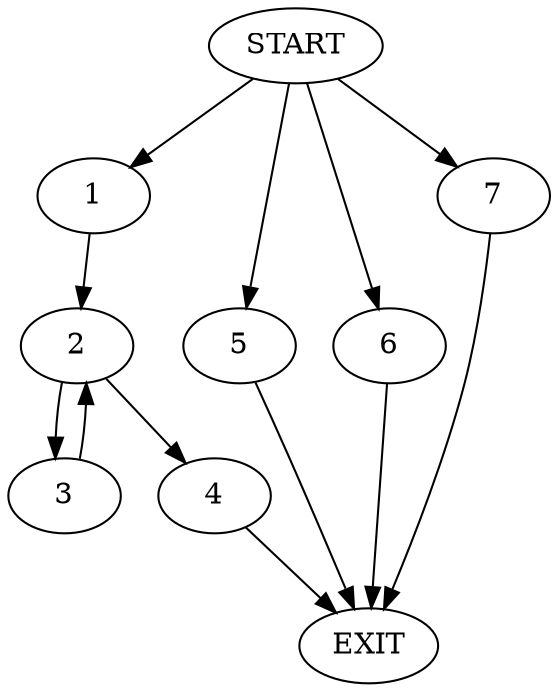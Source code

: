 digraph {
0 [label="START"]
8 [label="EXIT"]
0 -> 1
1 -> 2
2 -> 3
2 -> 4
0 -> 5
5 -> 8
0 -> 6
6 -> 8
0 -> 7
7 -> 8
3 -> 2
4 -> 8
}

